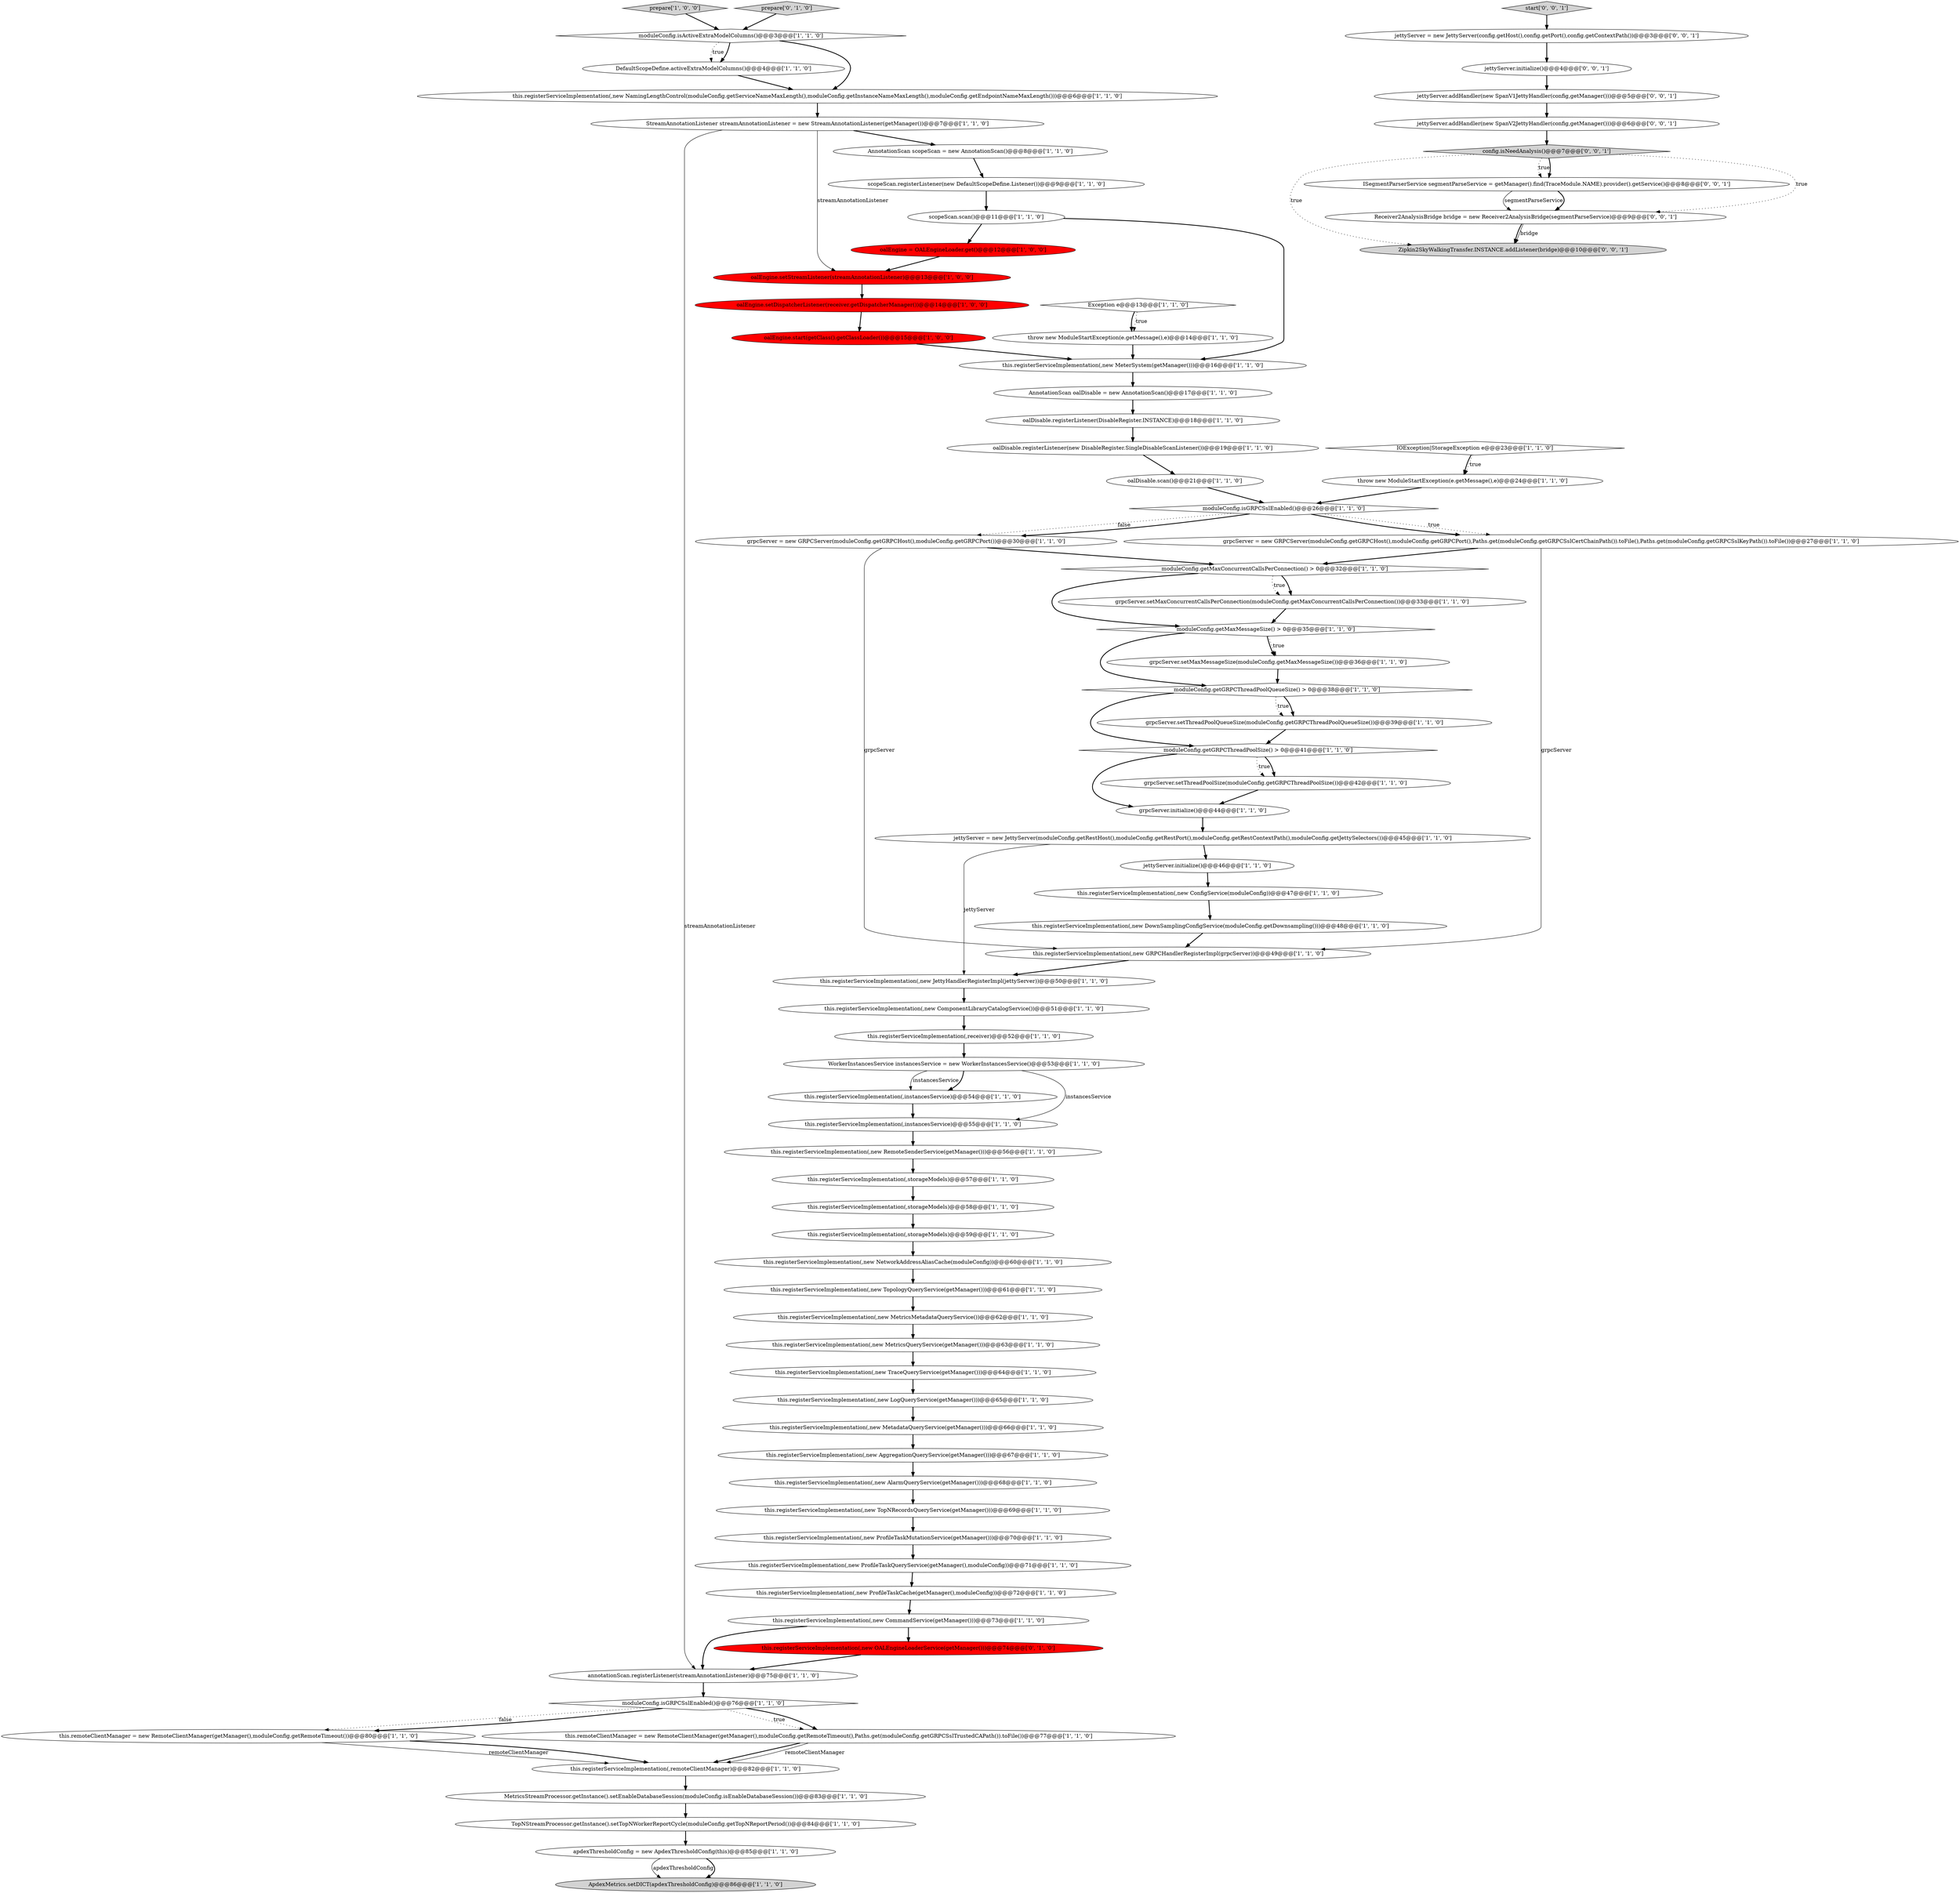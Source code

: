 digraph {
3 [style = filled, label = "apdexThresholdConfig = new ApdexThresholdConfig(this)@@@85@@@['1', '1', '0']", fillcolor = white, shape = ellipse image = "AAA0AAABBB1BBB"];
23 [style = filled, label = "this.registerServiceImplementation(,new GRPCHandlerRegisterImpl(grpcServer))@@@49@@@['1', '1', '0']", fillcolor = white, shape = ellipse image = "AAA0AAABBB1BBB"];
54 [style = filled, label = "DefaultScopeDefine.activeExtraModelColumns()@@@4@@@['1', '1', '0']", fillcolor = white, shape = ellipse image = "AAA0AAABBB1BBB"];
60 [style = filled, label = "moduleConfig.getGRPCThreadPoolSize() > 0@@@41@@@['1', '1', '0']", fillcolor = white, shape = diamond image = "AAA0AAABBB1BBB"];
56 [style = filled, label = "moduleConfig.isGRPCSslEnabled()@@@26@@@['1', '1', '0']", fillcolor = white, shape = diamond image = "AAA0AAABBB1BBB"];
65 [style = filled, label = "AnnotationScan oalDisable = new AnnotationScan()@@@17@@@['1', '1', '0']", fillcolor = white, shape = ellipse image = "AAA0AAABBB1BBB"];
79 [style = filled, label = "jettyServer.addHandler(new SpanV1JettyHandler(config,getManager()))@@@5@@@['0', '0', '1']", fillcolor = white, shape = ellipse image = "AAA0AAABBB3BBB"];
59 [style = filled, label = "jettyServer = new JettyServer(moduleConfig.getRestHost(),moduleConfig.getRestPort(),moduleConfig.getRestContextPath(),moduleConfig.getJettySelectors())@@@45@@@['1', '1', '0']", fillcolor = white, shape = ellipse image = "AAA0AAABBB1BBB"];
5 [style = filled, label = "oalEngine.setDispatcherListener(receiver.getDispatcherManager())@@@14@@@['1', '0', '0']", fillcolor = red, shape = ellipse image = "AAA1AAABBB1BBB"];
14 [style = filled, label = "StreamAnnotationListener streamAnnotationListener = new StreamAnnotationListener(getManager())@@@7@@@['1', '1', '0']", fillcolor = white, shape = ellipse image = "AAA0AAABBB1BBB"];
33 [style = filled, label = "TopNStreamProcessor.getInstance().setTopNWorkerReportCycle(moduleConfig.getTopNReportPeriod())@@@84@@@['1', '1', '0']", fillcolor = white, shape = ellipse image = "AAA0AAABBB1BBB"];
26 [style = filled, label = "this.registerServiceImplementation(,new MeterSystem(getManager()))@@@16@@@['1', '1', '0']", fillcolor = white, shape = ellipse image = "AAA0AAABBB1BBB"];
68 [style = filled, label = "this.registerServiceImplementation(,new LogQueryService(getManager()))@@@65@@@['1', '1', '0']", fillcolor = white, shape = ellipse image = "AAA0AAABBB1BBB"];
37 [style = filled, label = "this.registerServiceImplementation(,new JettyHandlerRegisterImpl(jettyServer))@@@50@@@['1', '1', '0']", fillcolor = white, shape = ellipse image = "AAA0AAABBB1BBB"];
69 [style = filled, label = "prepare['1', '0', '0']", fillcolor = lightgray, shape = diamond image = "AAA0AAABBB1BBB"];
34 [style = filled, label = "this.registerServiceImplementation(,new MetadataQueryService(getManager()))@@@66@@@['1', '1', '0']", fillcolor = white, shape = ellipse image = "AAA0AAABBB1BBB"];
44 [style = filled, label = "grpcServer.setMaxMessageSize(moduleConfig.getMaxMessageSize())@@@36@@@['1', '1', '0']", fillcolor = white, shape = ellipse image = "AAA0AAABBB1BBB"];
38 [style = filled, label = "IOException|StorageException e@@@23@@@['1', '1', '0']", fillcolor = white, shape = diamond image = "AAA0AAABBB1BBB"];
16 [style = filled, label = "this.registerServiceImplementation(,new NetworkAddressAliasCache(moduleConfig))@@@60@@@['1', '1', '0']", fillcolor = white, shape = ellipse image = "AAA0AAABBB1BBB"];
57 [style = filled, label = "AnnotationScan scopeScan = new AnnotationScan()@@@8@@@['1', '1', '0']", fillcolor = white, shape = ellipse image = "AAA0AAABBB1BBB"];
70 [style = filled, label = "this.registerServiceImplementation(,new ProfileTaskCache(getManager(),moduleConfig))@@@72@@@['1', '1', '0']", fillcolor = white, shape = ellipse image = "AAA0AAABBB1BBB"];
71 [style = filled, label = "prepare['0', '1', '0']", fillcolor = lightgray, shape = diamond image = "AAA0AAABBB2BBB"];
67 [style = filled, label = "oalEngine.start(getClass().getClassLoader())@@@15@@@['1', '0', '0']", fillcolor = red, shape = ellipse image = "AAA1AAABBB1BBB"];
75 [style = filled, label = "jettyServer = new JettyServer(config.getHost(),config.getPort(),config.getContextPath())@@@3@@@['0', '0', '1']", fillcolor = white, shape = ellipse image = "AAA0AAABBB3BBB"];
55 [style = filled, label = "moduleConfig.isGRPCSslEnabled()@@@76@@@['1', '1', '0']", fillcolor = white, shape = diamond image = "AAA0AAABBB1BBB"];
76 [style = filled, label = "config.isNeedAnalysis()@@@7@@@['0', '0', '1']", fillcolor = lightgray, shape = diamond image = "AAA0AAABBB3BBB"];
11 [style = filled, label = "throw new ModuleStartException(e.getMessage(),e)@@@14@@@['1', '1', '0']", fillcolor = white, shape = ellipse image = "AAA0AAABBB1BBB"];
9 [style = filled, label = "throw new ModuleStartException(e.getMessage(),e)@@@24@@@['1', '1', '0']", fillcolor = white, shape = ellipse image = "AAA0AAABBB1BBB"];
36 [style = filled, label = "grpcServer.setMaxConcurrentCallsPerConnection(moduleConfig.getMaxConcurrentCallsPerConnection())@@@33@@@['1', '1', '0']", fillcolor = white, shape = ellipse image = "AAA0AAABBB1BBB"];
49 [style = filled, label = "this.registerServiceImplementation(,new AggregationQueryService(getManager()))@@@67@@@['1', '1', '0']", fillcolor = white, shape = ellipse image = "AAA0AAABBB1BBB"];
50 [style = filled, label = "oalDisable.registerListener(new DisableRegister.SingleDisableScanListener())@@@19@@@['1', '1', '0']", fillcolor = white, shape = ellipse image = "AAA0AAABBB1BBB"];
7 [style = filled, label = "this.registerServiceImplementation(,storageModels)@@@59@@@['1', '1', '0']", fillcolor = white, shape = ellipse image = "AAA0AAABBB1BBB"];
58 [style = filled, label = "this.registerServiceImplementation(,new TraceQueryService(getManager()))@@@64@@@['1', '1', '0']", fillcolor = white, shape = ellipse image = "AAA0AAABBB1BBB"];
31 [style = filled, label = "this.registerServiceImplementation(,new AlarmQueryService(getManager()))@@@68@@@['1', '1', '0']", fillcolor = white, shape = ellipse image = "AAA0AAABBB1BBB"];
45 [style = filled, label = "ApdexMetrics.setDICT(apdexThresholdConfig)@@@86@@@['1', '1', '0']", fillcolor = lightgray, shape = ellipse image = "AAA0AAABBB1BBB"];
51 [style = filled, label = "this.registerServiceImplementation(,new MetricsMetadataQueryService())@@@62@@@['1', '1', '0']", fillcolor = white, shape = ellipse image = "AAA0AAABBB1BBB"];
32 [style = filled, label = "this.registerServiceImplementation(,new ProfileTaskQueryService(getManager(),moduleConfig))@@@71@@@['1', '1', '0']", fillcolor = white, shape = ellipse image = "AAA0AAABBB1BBB"];
43 [style = filled, label = "oalDisable.registerListener(DisableRegister.INSTANCE)@@@18@@@['1', '1', '0']", fillcolor = white, shape = ellipse image = "AAA0AAABBB1BBB"];
73 [style = filled, label = "Zipkin2SkyWalkingTransfer.INSTANCE.addListener(bridge)@@@10@@@['0', '0', '1']", fillcolor = lightgray, shape = ellipse image = "AAA0AAABBB3BBB"];
21 [style = filled, label = "grpcServer = new GRPCServer(moduleConfig.getGRPCHost(),moduleConfig.getGRPCPort())@@@30@@@['1', '1', '0']", fillcolor = white, shape = ellipse image = "AAA0AAABBB1BBB"];
47 [style = filled, label = "Exception e@@@13@@@['1', '1', '0']", fillcolor = white, shape = diamond image = "AAA0AAABBB1BBB"];
40 [style = filled, label = "grpcServer.setThreadPoolSize(moduleConfig.getGRPCThreadPoolSize())@@@42@@@['1', '1', '0']", fillcolor = white, shape = ellipse image = "AAA0AAABBB1BBB"];
10 [style = filled, label = "this.registerServiceImplementation(,new ComponentLibraryCatalogService())@@@51@@@['1', '1', '0']", fillcolor = white, shape = ellipse image = "AAA0AAABBB1BBB"];
61 [style = filled, label = "annotationScan.registerListener(streamAnnotationListener)@@@75@@@['1', '1', '0']", fillcolor = white, shape = ellipse image = "AAA0AAABBB1BBB"];
8 [style = filled, label = "this.registerServiceImplementation(,new ProfileTaskMutationService(getManager()))@@@70@@@['1', '1', '0']", fillcolor = white, shape = ellipse image = "AAA0AAABBB1BBB"];
27 [style = filled, label = "oalDisable.scan()@@@21@@@['1', '1', '0']", fillcolor = white, shape = ellipse image = "AAA0AAABBB1BBB"];
6 [style = filled, label = "this.registerServiceImplementation(,new NamingLengthControl(moduleConfig.getServiceNameMaxLength(),moduleConfig.getInstanceNameMaxLength(),moduleConfig.getEndpointNameMaxLength()))@@@6@@@['1', '1', '0']", fillcolor = white, shape = ellipse image = "AAA0AAABBB1BBB"];
62 [style = filled, label = "moduleConfig.isActiveExtraModelColumns()@@@3@@@['1', '1', '0']", fillcolor = white, shape = diamond image = "AAA0AAABBB1BBB"];
72 [style = filled, label = "this.registerServiceImplementation(,new OALEngineLoaderService(getManager()))@@@74@@@['0', '1', '0']", fillcolor = red, shape = ellipse image = "AAA1AAABBB2BBB"];
39 [style = filled, label = "moduleConfig.getGRPCThreadPoolQueueSize() > 0@@@38@@@['1', '1', '0']", fillcolor = white, shape = diamond image = "AAA0AAABBB1BBB"];
74 [style = filled, label = "start['0', '0', '1']", fillcolor = lightgray, shape = diamond image = "AAA0AAABBB3BBB"];
81 [style = filled, label = "jettyServer.initialize()@@@4@@@['0', '0', '1']", fillcolor = white, shape = ellipse image = "AAA0AAABBB3BBB"];
22 [style = filled, label = "grpcServer.setThreadPoolQueueSize(moduleConfig.getGRPCThreadPoolQueueSize())@@@39@@@['1', '1', '0']", fillcolor = white, shape = ellipse image = "AAA0AAABBB1BBB"];
28 [style = filled, label = "this.registerServiceImplementation(,new RemoteSenderService(getManager()))@@@56@@@['1', '1', '0']", fillcolor = white, shape = ellipse image = "AAA0AAABBB1BBB"];
63 [style = filled, label = "MetricsStreamProcessor.getInstance().setEnableDatabaseSession(moduleConfig.isEnableDatabaseSession())@@@83@@@['1', '1', '0']", fillcolor = white, shape = ellipse image = "AAA0AAABBB1BBB"];
18 [style = filled, label = "this.remoteClientManager = new RemoteClientManager(getManager(),moduleConfig.getRemoteTimeout())@@@80@@@['1', '1', '0']", fillcolor = white, shape = ellipse image = "AAA0AAABBB1BBB"];
15 [style = filled, label = "oalEngine = OALEngineLoader.get()@@@12@@@['1', '0', '0']", fillcolor = red, shape = ellipse image = "AAA1AAABBB1BBB"];
41 [style = filled, label = "this.registerServiceImplementation(,new DownSamplingConfigService(moduleConfig.getDownsampling()))@@@48@@@['1', '1', '0']", fillcolor = white, shape = ellipse image = "AAA0AAABBB1BBB"];
20 [style = filled, label = "moduleConfig.getMaxMessageSize() > 0@@@35@@@['1', '1', '0']", fillcolor = white, shape = diamond image = "AAA0AAABBB1BBB"];
12 [style = filled, label = "this.registerServiceImplementation(,instancesService)@@@55@@@['1', '1', '0']", fillcolor = white, shape = ellipse image = "AAA0AAABBB1BBB"];
13 [style = filled, label = "this.registerServiceImplementation(,new TopNRecordsQueryService(getManager()))@@@69@@@['1', '1', '0']", fillcolor = white, shape = ellipse image = "AAA0AAABBB1BBB"];
0 [style = filled, label = "grpcServer = new GRPCServer(moduleConfig.getGRPCHost(),moduleConfig.getGRPCPort(),Paths.get(moduleConfig.getGRPCSslCertChainPath()).toFile(),Paths.get(moduleConfig.getGRPCSslKeyPath()).toFile())@@@27@@@['1', '1', '0']", fillcolor = white, shape = ellipse image = "AAA0AAABBB1BBB"];
19 [style = filled, label = "scopeScan.registerListener(new DefaultScopeDefine.Listener())@@@9@@@['1', '1', '0']", fillcolor = white, shape = ellipse image = "AAA0AAABBB1BBB"];
2 [style = filled, label = "this.registerServiceImplementation(,storageModels)@@@58@@@['1', '1', '0']", fillcolor = white, shape = ellipse image = "AAA0AAABBB1BBB"];
24 [style = filled, label = "scopeScan.scan()@@@11@@@['1', '1', '0']", fillcolor = white, shape = ellipse image = "AAA0AAABBB1BBB"];
42 [style = filled, label = "this.registerServiceImplementation(,new CommandService(getManager()))@@@73@@@['1', '1', '0']", fillcolor = white, shape = ellipse image = "AAA0AAABBB1BBB"];
64 [style = filled, label = "this.registerServiceImplementation(,instancesService)@@@54@@@['1', '1', '0']", fillcolor = white, shape = ellipse image = "AAA0AAABBB1BBB"];
4 [style = filled, label = "this.remoteClientManager = new RemoteClientManager(getManager(),moduleConfig.getRemoteTimeout(),Paths.get(moduleConfig.getGRPCSslTrustedCAPath()).toFile())@@@77@@@['1', '1', '0']", fillcolor = white, shape = ellipse image = "AAA0AAABBB1BBB"];
29 [style = filled, label = "this.registerServiceImplementation(,new TopologyQueryService(getManager()))@@@61@@@['1', '1', '0']", fillcolor = white, shape = ellipse image = "AAA0AAABBB1BBB"];
78 [style = filled, label = "ISegmentParserService segmentParseService = getManager().find(TraceModule.NAME).provider().getService()@@@8@@@['0', '0', '1']", fillcolor = white, shape = ellipse image = "AAA0AAABBB3BBB"];
48 [style = filled, label = "grpcServer.initialize()@@@44@@@['1', '1', '0']", fillcolor = white, shape = ellipse image = "AAA0AAABBB1BBB"];
66 [style = filled, label = "this.registerServiceImplementation(,storageModels)@@@57@@@['1', '1', '0']", fillcolor = white, shape = ellipse image = "AAA0AAABBB1BBB"];
46 [style = filled, label = "moduleConfig.getMaxConcurrentCallsPerConnection() > 0@@@32@@@['1', '1', '0']", fillcolor = white, shape = diamond image = "AAA0AAABBB1BBB"];
77 [style = filled, label = "Receiver2AnalysisBridge bridge = new Receiver2AnalysisBridge(segmentParseService)@@@9@@@['0', '0', '1']", fillcolor = white, shape = ellipse image = "AAA0AAABBB3BBB"];
52 [style = filled, label = "oalEngine.setStreamListener(streamAnnotationListener)@@@13@@@['1', '0', '0']", fillcolor = red, shape = ellipse image = "AAA1AAABBB1BBB"];
30 [style = filled, label = "WorkerInstancesService instancesService = new WorkerInstancesService()@@@53@@@['1', '1', '0']", fillcolor = white, shape = ellipse image = "AAA0AAABBB1BBB"];
35 [style = filled, label = "this.registerServiceImplementation(,new MetricsQueryService(getManager()))@@@63@@@['1', '1', '0']", fillcolor = white, shape = ellipse image = "AAA0AAABBB1BBB"];
53 [style = filled, label = "jettyServer.initialize()@@@46@@@['1', '1', '0']", fillcolor = white, shape = ellipse image = "AAA0AAABBB1BBB"];
25 [style = filled, label = "this.registerServiceImplementation(,new ConfigService(moduleConfig))@@@47@@@['1', '1', '0']", fillcolor = white, shape = ellipse image = "AAA0AAABBB1BBB"];
1 [style = filled, label = "this.registerServiceImplementation(,remoteClientManager)@@@82@@@['1', '1', '0']", fillcolor = white, shape = ellipse image = "AAA0AAABBB1BBB"];
80 [style = filled, label = "jettyServer.addHandler(new SpanV2JettyHandler(config,getManager()))@@@6@@@['0', '0', '1']", fillcolor = white, shape = ellipse image = "AAA0AAABBB3BBB"];
17 [style = filled, label = "this.registerServiceImplementation(,receiver)@@@52@@@['1', '1', '0']", fillcolor = white, shape = ellipse image = "AAA0AAABBB1BBB"];
39->22 [style = dotted, label="true"];
0->46 [style = bold, label=""];
62->54 [style = bold, label=""];
71->62 [style = bold, label=""];
10->17 [style = bold, label=""];
36->20 [style = bold, label=""];
47->11 [style = bold, label=""];
19->24 [style = bold, label=""];
22->60 [style = bold, label=""];
39->60 [style = bold, label=""];
26->65 [style = bold, label=""];
62->6 [style = bold, label=""];
21->46 [style = bold, label=""];
18->1 [style = solid, label="remoteClientManager"];
3->45 [style = solid, label="apdexThresholdConfig"];
9->56 [style = bold, label=""];
38->9 [style = dotted, label="true"];
15->52 [style = bold, label=""];
81->79 [style = bold, label=""];
7->16 [style = bold, label=""];
21->23 [style = solid, label="grpcServer"];
54->6 [style = bold, label=""];
55->18 [style = dotted, label="false"];
32->70 [style = bold, label=""];
76->78 [style = dotted, label="true"];
29->51 [style = bold, label=""];
56->21 [style = dotted, label="false"];
12->28 [style = bold, label=""];
33->3 [style = bold, label=""];
64->12 [style = bold, label=""];
16->29 [style = bold, label=""];
68->34 [style = bold, label=""];
46->36 [style = bold, label=""];
56->0 [style = dotted, label="true"];
42->72 [style = bold, label=""];
67->26 [style = bold, label=""];
51->35 [style = bold, label=""];
60->48 [style = bold, label=""];
27->56 [style = bold, label=""];
69->62 [style = bold, label=""];
39->22 [style = bold, label=""];
61->55 [style = bold, label=""];
52->5 [style = bold, label=""];
30->64 [style = solid, label="instancesService"];
23->37 [style = bold, label=""];
66->2 [style = bold, label=""];
0->23 [style = solid, label="grpcServer"];
18->1 [style = bold, label=""];
49->31 [style = bold, label=""];
72->61 [style = bold, label=""];
30->12 [style = solid, label="instancesService"];
56->21 [style = bold, label=""];
14->57 [style = bold, label=""];
20->39 [style = bold, label=""];
46->20 [style = bold, label=""];
80->76 [style = bold, label=""];
78->77 [style = solid, label="segmentParseService"];
1->63 [style = bold, label=""];
60->40 [style = dotted, label="true"];
42->61 [style = bold, label=""];
11->26 [style = bold, label=""];
74->75 [style = bold, label=""];
14->61 [style = solid, label="streamAnnotationListener"];
50->27 [style = bold, label=""];
37->10 [style = bold, label=""];
77->73 [style = bold, label=""];
34->49 [style = bold, label=""];
25->41 [style = bold, label=""];
31->13 [style = bold, label=""];
76->73 [style = dotted, label="true"];
55->18 [style = bold, label=""];
3->45 [style = bold, label=""];
79->80 [style = bold, label=""];
57->19 [style = bold, label=""];
38->9 [style = bold, label=""];
47->11 [style = dotted, label="true"];
77->73 [style = solid, label="bridge"];
76->77 [style = dotted, label="true"];
59->53 [style = bold, label=""];
55->4 [style = dotted, label="true"];
70->42 [style = bold, label=""];
24->26 [style = bold, label=""];
20->44 [style = dotted, label="true"];
5->67 [style = bold, label=""];
30->64 [style = bold, label=""];
35->58 [style = bold, label=""];
4->1 [style = bold, label=""];
59->37 [style = solid, label="jettyServer"];
75->81 [style = bold, label=""];
76->78 [style = bold, label=""];
24->15 [style = bold, label=""];
48->59 [style = bold, label=""];
46->36 [style = dotted, label="true"];
58->68 [style = bold, label=""];
53->25 [style = bold, label=""];
43->50 [style = bold, label=""];
63->33 [style = bold, label=""];
40->48 [style = bold, label=""];
8->32 [style = bold, label=""];
65->43 [style = bold, label=""];
4->1 [style = solid, label="remoteClientManager"];
56->0 [style = bold, label=""];
17->30 [style = bold, label=""];
44->39 [style = bold, label=""];
20->44 [style = bold, label=""];
6->14 [style = bold, label=""];
78->77 [style = bold, label=""];
55->4 [style = bold, label=""];
60->40 [style = bold, label=""];
62->54 [style = dotted, label="true"];
2->7 [style = bold, label=""];
13->8 [style = bold, label=""];
41->23 [style = bold, label=""];
14->52 [style = solid, label="streamAnnotationListener"];
28->66 [style = bold, label=""];
}
